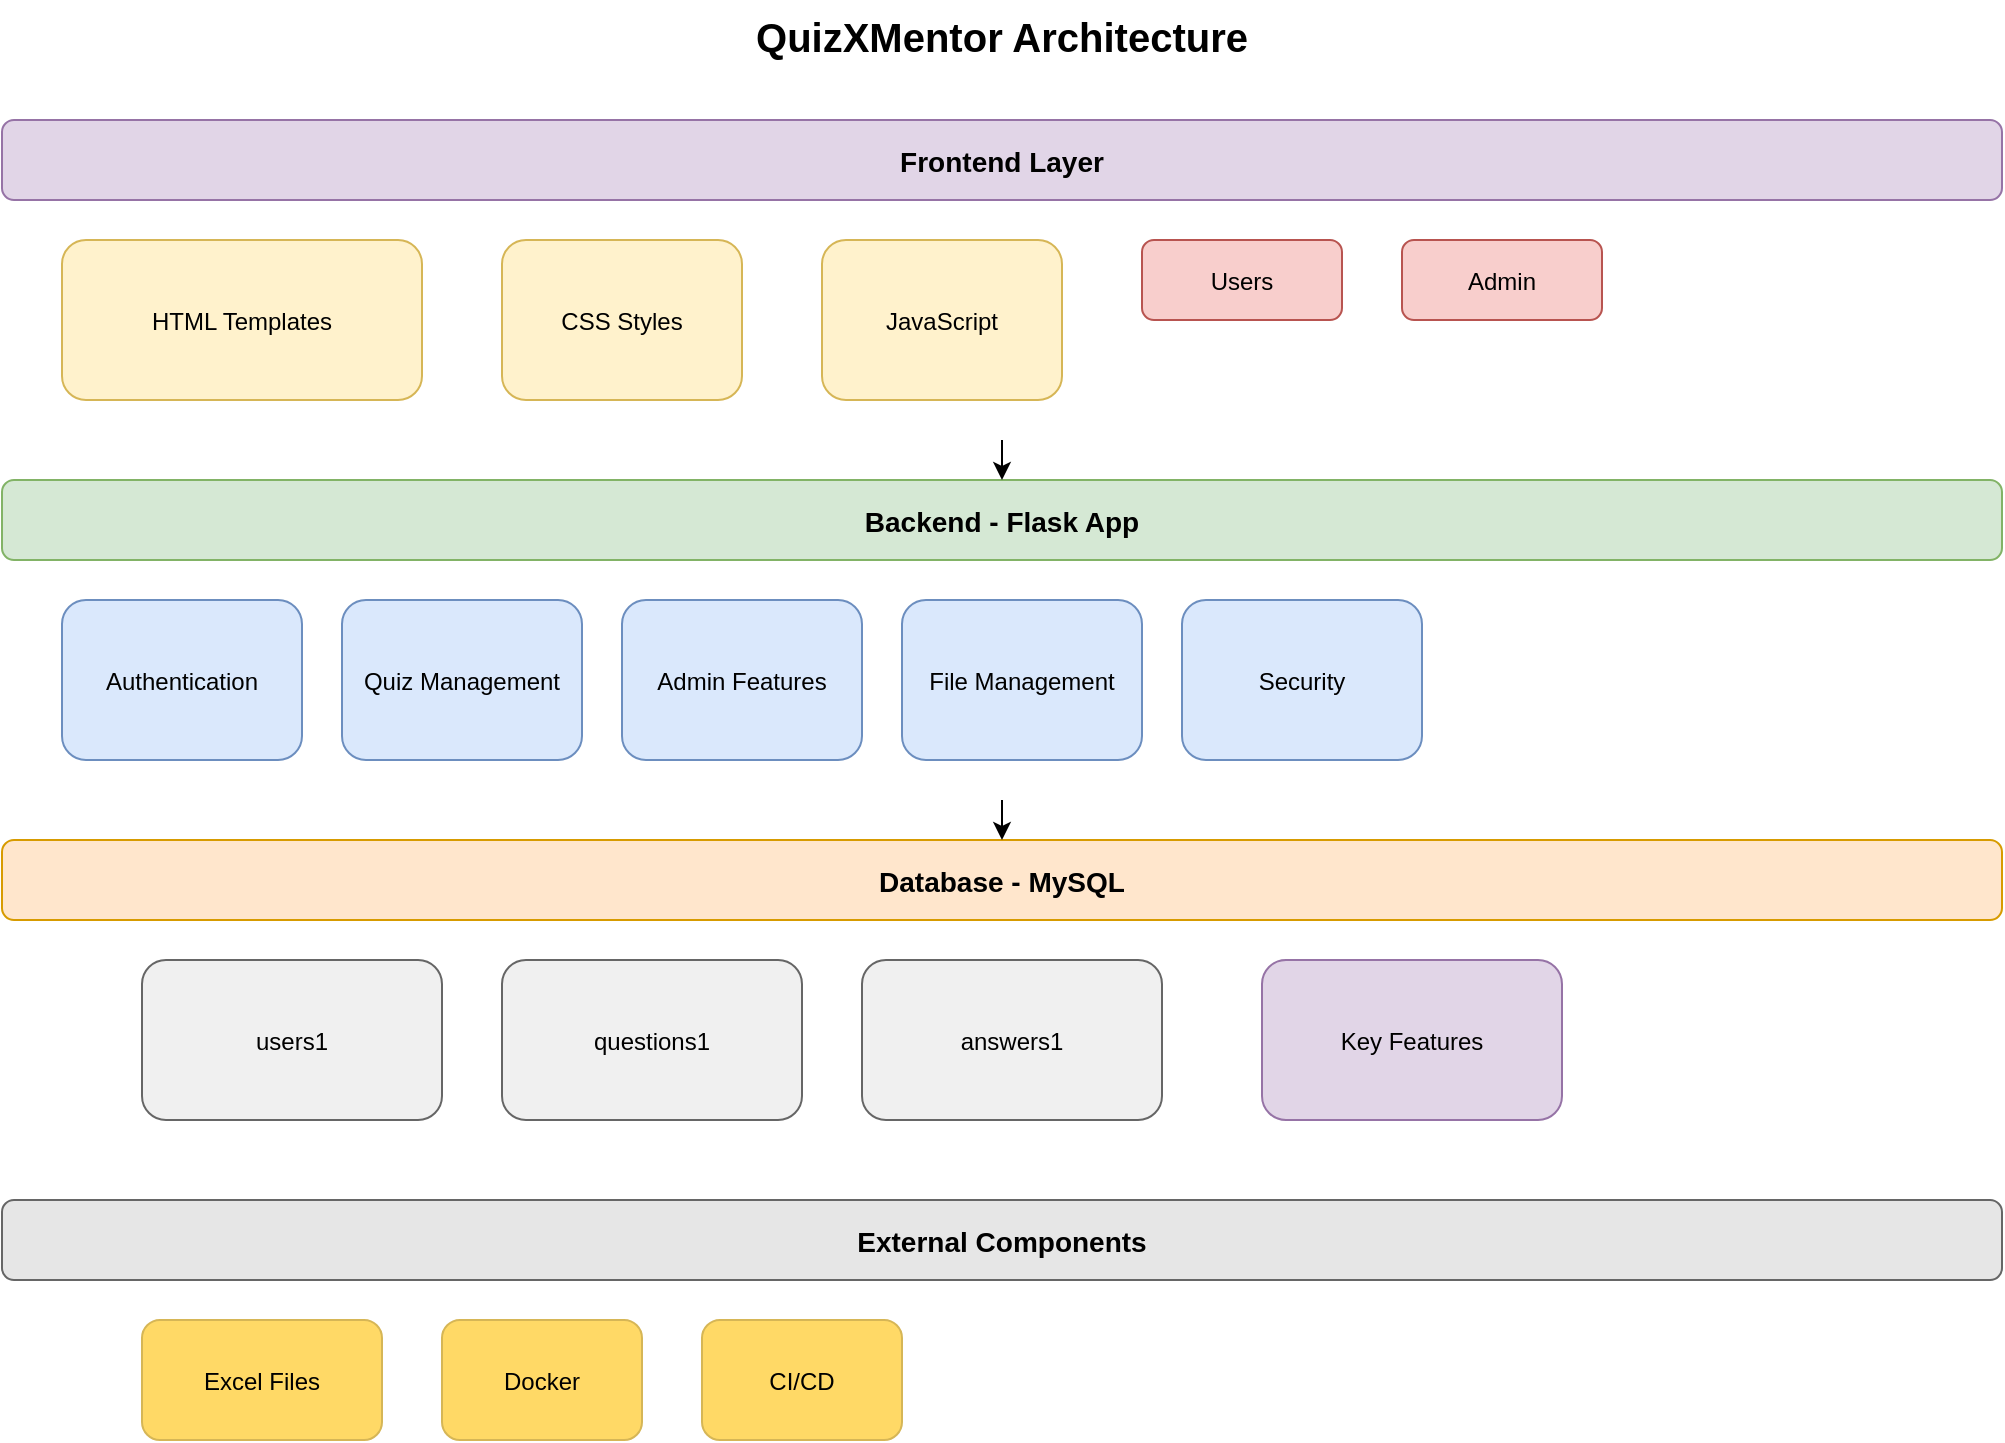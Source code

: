 <?xml version="1.0" encoding="UTF-8"?>
<mxfile version="22.1.16">
  <diagram name="QuizXMentor Architecture" id="arch">
    <mxGraphModel dx="1422" dy="794" grid="1" gridSize="10" guides="1" tooltips="1" connect="1" arrows="1" fold="1" page="1" pageScale="1" pageWidth="1169" pageHeight="827">
      <root>
        <mxCell id="0"/>
        <mxCell id="1" parent="0"/>
        
        <mxCell id="title" value="QuizXMentor Architecture" style="text;fontSize=20;fontStyle=1;align=center;" vertex="1" parent="1">
          <mxGeometry x="400" y="20" width="300" height="30" as="geometry"/>
        </mxCell>

        <mxCell id="frontend" value="Frontend Layer" style="rounded=1;fillColor=#e1d5e7;strokeColor=#9673a6;fontSize=14;fontStyle=1;" vertex="1" parent="1">
          <mxGeometry x="50" y="80" width="1000" height="40" as="geometry"/>
        </mxCell>

        <mxCell id="html" value="HTML Templates" style="rounded=1;fillColor=#fff2cc;strokeColor=#d6b656;" vertex="1" parent="1">
          <mxGeometry x="80" y="140" width="180" height="80" as="geometry"/>
        </mxCell>
        
        <mxCell id="css" value="CSS Styles" style="rounded=1;fillColor=#fff2cc;strokeColor=#d6b656;" vertex="1" parent="1">
          <mxGeometry x="300" y="140" width="120" height="80" as="geometry"/>
        </mxCell>

        <mxCell id="js" value="JavaScript" style="rounded=1;fillColor=#fff2cc;strokeColor=#d6b656;" vertex="1" parent="1">
          <mxGeometry x="460" y="140" width="120" height="80" as="geometry"/>
        </mxCell>

        <mxCell id="users" value="Users" style="rounded=1;fillColor=#f8cecc;strokeColor=#b85450;" vertex="1" parent="1">
          <mxGeometry x="620" y="140" width="100" height="40" as="geometry"/>
        </mxCell>
        
        <mxCell id="admin" value="Admin" style="rounded=1;fillColor=#f8cecc;strokeColor=#b85450;" vertex="1" parent="1">
          <mxGeometry x="750" y="140" width="100" height="40" as="geometry"/>
        </mxCell>

        <mxCell id="backend" value="Backend - Flask App" style="rounded=1;fillColor=#d5e8d4;strokeColor=#82b366;fontSize=14;fontStyle=1;" vertex="1" parent="1">
          <mxGeometry x="50" y="260" width="1000" height="40" as="geometry"/>
        </mxCell>

        <mxCell id="auth" value="Authentication" style="rounded=1;fillColor=#dae8fc;strokeColor=#6c8ebf;" vertex="1" parent="1">
          <mxGeometry x="80" y="320" width="120" height="80" as="geometry"/>
        </mxCell>

        <mxCell id="quiz" value="Quiz Management" style="rounded=1;fillColor=#dae8fc;strokeColor=#6c8ebf;" vertex="1" parent="1">
          <mxGeometry x="220" y="320" width="120" height="80" as="geometry"/>
        </mxCell>

        <mxCell id="adminmod" value="Admin Features" style="rounded=1;fillColor=#dae8fc;strokeColor=#6c8ebf;" vertex="1" parent="1">
          <mxGeometry x="360" y="320" width="120" height="80" as="geometry"/>
        </mxCell>

        <mxCell id="files" value="File Management" style="rounded=1;fillColor=#dae8fc;strokeColor=#6c8ebf;" vertex="1" parent="1">
          <mxGeometry x="500" y="320" width="120" height="80" as="geometry"/>
        </mxCell>

        <mxCell id="security" value="Security" style="rounded=1;fillColor=#dae8fc;strokeColor=#6c8ebf;" vertex="1" parent="1">
          <mxGeometry x="640" y="320" width="120" height="80" as="geometry"/>
        </mxCell>

        <mxCell id="database" value="Database - MySQL" style="rounded=1;fillColor=#ffe6cc;strokeColor=#d79b00;fontSize=14;fontStyle=1;" vertex="1" parent="1">
          <mxGeometry x="50" y="440" width="1000" height="40" as="geometry"/>
        </mxCell>

        <mxCell id="userstable" value="users1" style="rounded=1;fillColor=#f0f0f0;strokeColor=#666666;" vertex="1" parent="1">
          <mxGeometry x="120" y="500" width="150" height="80" as="geometry"/>
        </mxCell>

        <mxCell id="questionstable" value="questions1" style="rounded=1;fillColor=#f0f0f0;strokeColor=#666666;" vertex="1" parent="1">
          <mxGeometry x="300" y="500" width="150" height="80" as="geometry"/>
        </mxCell>

        <mxCell id="answerstable" value="answers1" style="rounded=1;fillColor=#f0f0f0;strokeColor=#666666;" vertex="1" parent="1">
          <mxGeometry x="480" y="500" width="150" height="80" as="geometry"/>
        </mxCell>

        <mxCell id="features" value="Key Features" style="rounded=1;fillColor=#e1d5e7;strokeColor=#9673a6;" vertex="1" parent="1">
          <mxGeometry x="680" y="500" width="150" height="80" as="geometry"/>
        </mxCell>

        <mxCell id="external" value="External Components" style="rounded=1;fillColor=#e6e6e6;strokeColor=#666666;fontSize=14;fontStyle=1;" vertex="1" parent="1">
          <mxGeometry x="50" y="620" width="1000" height="40" as="geometry"/>
        </mxCell>

        <mxCell id="excel" value="Excel Files" style="rounded=1;fillColor=#ffd966;strokeColor=#d6b656;" vertex="1" parent="1">
          <mxGeometry x="120" y="680" width="120" height="60" as="geometry"/>
        </mxCell>

        <mxCell id="docker" value="Docker" style="rounded=1;fillColor=#ffd966;strokeColor=#d6b656;" vertex="1" parent="1">
          <mxGeometry x="270" y="680" width="100" height="60" as="geometry"/>
        </mxCell>

        <mxCell id="cicd" value="CI/CD" style="rounded=1;fillColor=#ffd966;strokeColor=#d6b656;" vertex="1" parent="1">
          <mxGeometry x="400" y="680" width="100" height="60" as="geometry"/>
        </mxCell>

        <mxCell id="arrow1" value="" style="endArrow=classic;" edge="1" parent="1">
          <mxGeometry width="50" height="50" relative="1" as="geometry">
            <mxPoint x="550" y="240" as="sourcePoint"/>
            <mxPoint x="550" y="260" as="targetPoint"/>
          </mxGeometry>
        </mxCell>
        
        <mxCell id="arrow2" value="" style="endArrow=classic;" edge="1" parent="1">
          <mxGeometry width="50" height="50" relative="1" as="geometry">
            <mxPoint x="550" y="420" as="sourcePoint"/>
            <mxPoint x="550" y="440" as="targetPoint"/>
          </mxGeometry>
        </mxCell>

      </root>
    </mxGraphModel>
  </diagram>
</mxfile>